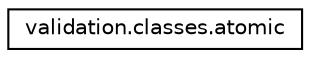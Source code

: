 digraph "Graphical Class Hierarchy"
{
 // INTERACTIVE_SVG=YES
 // LATEX_PDF_SIZE
  edge [fontname="Helvetica",fontsize="10",labelfontname="Helvetica",labelfontsize="10"];
  node [fontname="Helvetica",fontsize="10",shape=record];
  rankdir="LR";
  Node0 [label="validation.classes.atomic",height=0.2,width=0.4,color="black", fillcolor="white", style="filled",URL="$classvalidation_1_1classes_1_1atomic.html",tooltip=" "];
}
